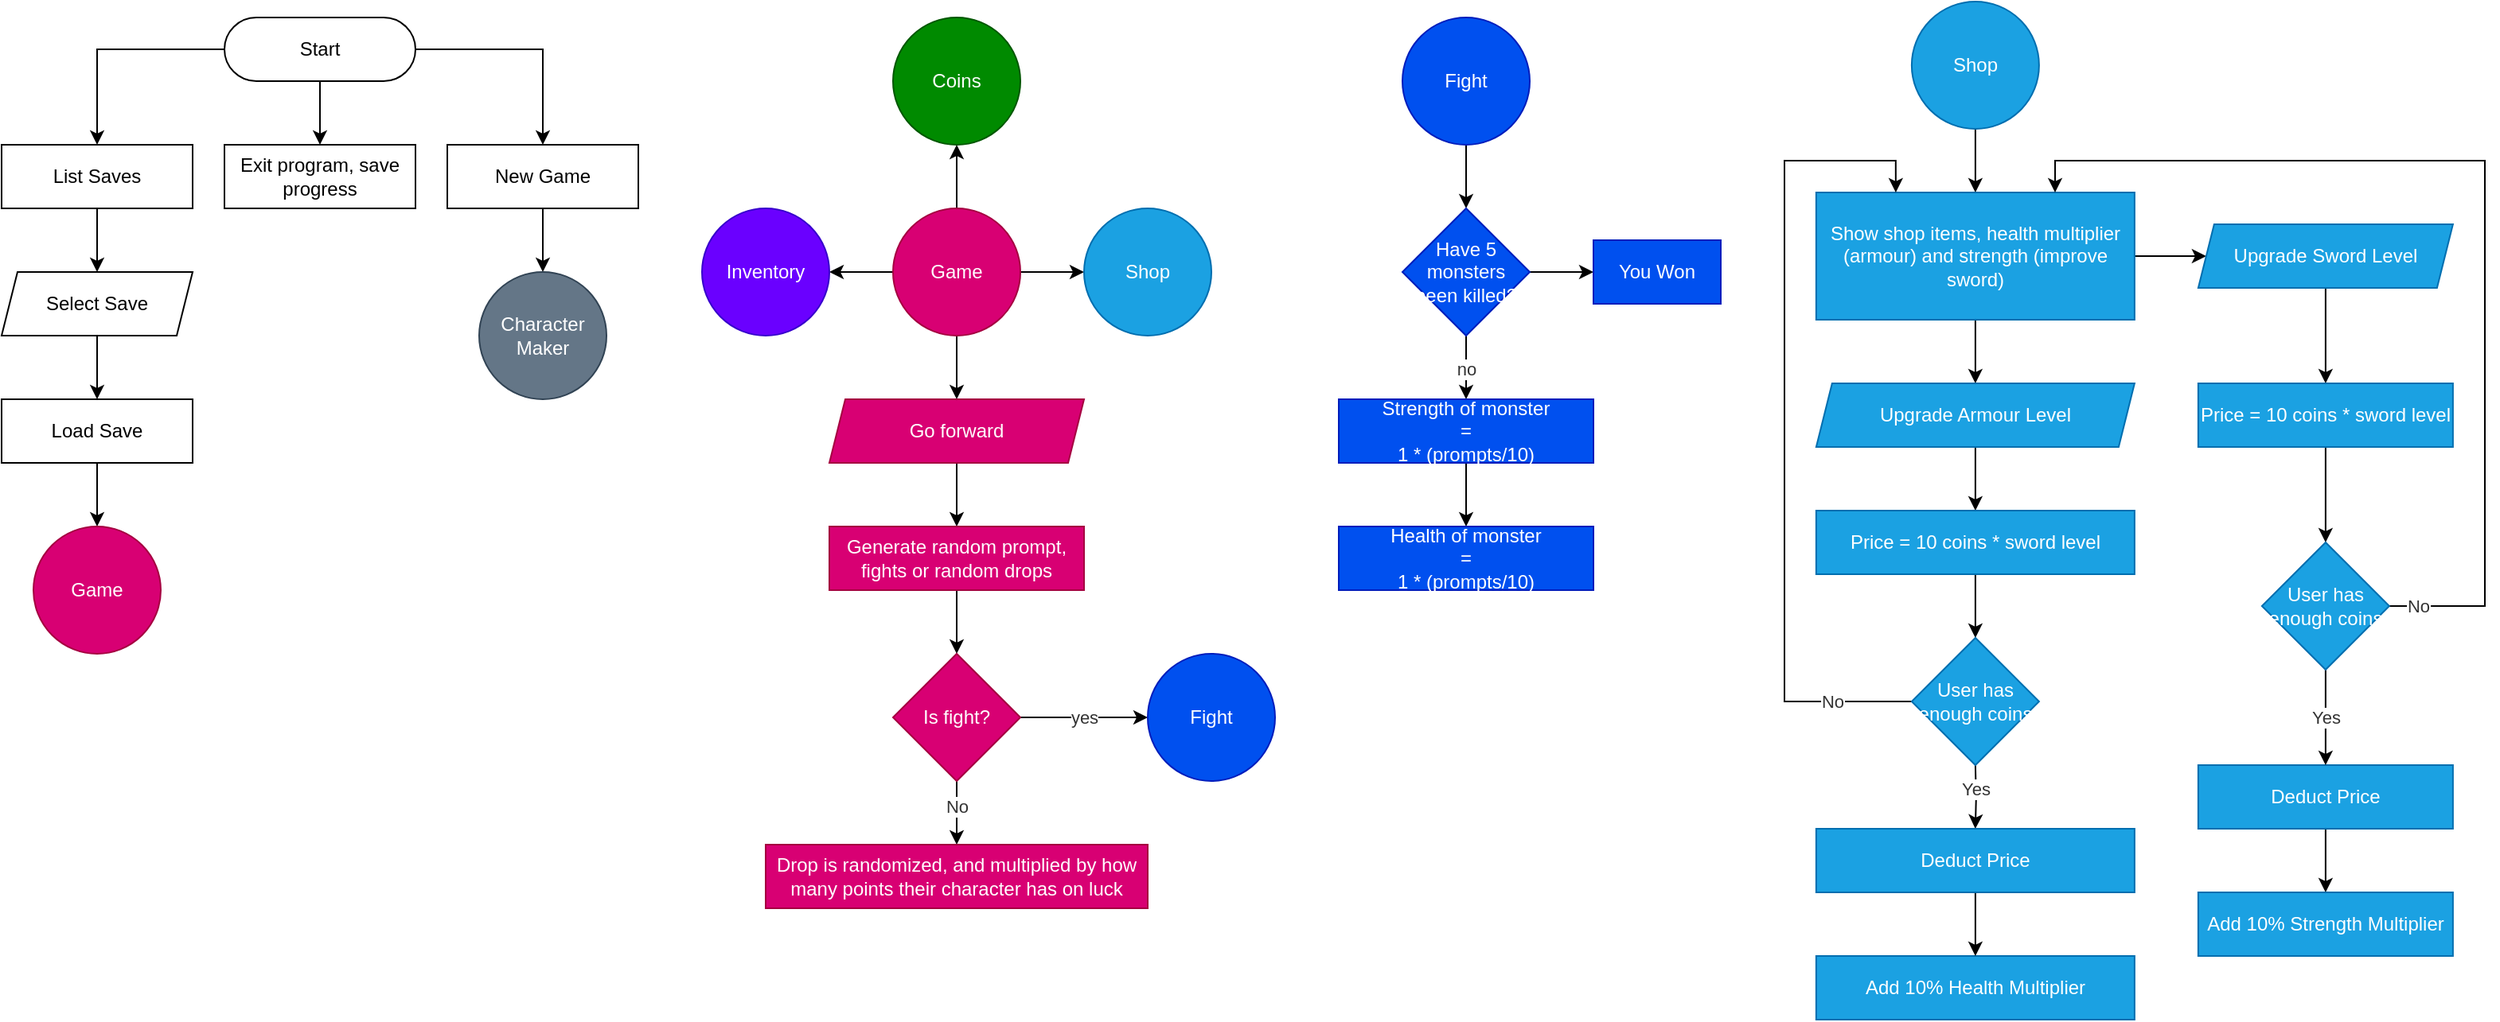 <mxfile version="20.8.20" type="github">
  <diagram id="C5RBs43oDa-KdzZeNtuy" name="Page-1">
    <mxGraphModel dx="2049" dy="1144" grid="1" gridSize="10" guides="1" tooltips="1" connect="1" arrows="1" fold="1" page="1" pageScale="1" pageWidth="1600" pageHeight="900" math="0" shadow="0">
      <root>
        <mxCell id="WIyWlLk6GJQsqaUBKTNV-0" />
        <mxCell id="WIyWlLk6GJQsqaUBKTNV-1" parent="WIyWlLk6GJQsqaUBKTNV-0" />
        <mxCell id="jbQOFpMAkAd9IMdo7Waa-22" value="" style="edgeStyle=orthogonalEdgeStyle;rounded=0;orthogonalLoop=1;jettySize=auto;html=1;fontColor=#333333;" edge="1" parent="WIyWlLk6GJQsqaUBKTNV-1" source="jbQOFpMAkAd9IMdo7Waa-4" target="jbQOFpMAkAd9IMdo7Waa-21">
          <mxGeometry relative="1" as="geometry" />
        </mxCell>
        <mxCell id="jbQOFpMAkAd9IMdo7Waa-4" value="New Game" style="whiteSpace=wrap;html=1;rounded=0;" vertex="1" parent="WIyWlLk6GJQsqaUBKTNV-1">
          <mxGeometry x="300" y="120" width="120" height="40" as="geometry" />
        </mxCell>
        <mxCell id="jbQOFpMAkAd9IMdo7Waa-29" value="" style="edgeStyle=orthogonalEdgeStyle;rounded=0;orthogonalLoop=1;jettySize=auto;html=1;fontColor=#333333;" edge="1" parent="WIyWlLk6GJQsqaUBKTNV-1" source="jbQOFpMAkAd9IMdo7Waa-8" target="jbQOFpMAkAd9IMdo7Waa-27">
          <mxGeometry relative="1" as="geometry" />
        </mxCell>
        <mxCell id="jbQOFpMAkAd9IMdo7Waa-8" value="List Saves" style="whiteSpace=wrap;html=1;rounded=0;" vertex="1" parent="WIyWlLk6GJQsqaUBKTNV-1">
          <mxGeometry x="20" y="120" width="120" height="40" as="geometry" />
        </mxCell>
        <mxCell id="jbQOFpMAkAd9IMdo7Waa-25" value="" style="edgeStyle=orthogonalEdgeStyle;rounded=0;orthogonalLoop=1;jettySize=auto;html=1;fontColor=#333333;" edge="1" parent="WIyWlLk6GJQsqaUBKTNV-1" source="jbQOFpMAkAd9IMdo7Waa-12" target="jbQOFpMAkAd9IMdo7Waa-24">
          <mxGeometry relative="1" as="geometry" />
        </mxCell>
        <mxCell id="jbQOFpMAkAd9IMdo7Waa-12" value="Load Save" style="whiteSpace=wrap;html=1;rounded=0;" vertex="1" parent="WIyWlLk6GJQsqaUBKTNV-1">
          <mxGeometry x="20" y="280" width="120" height="40" as="geometry" />
        </mxCell>
        <mxCell id="jbQOFpMAkAd9IMdo7Waa-21" value="Character Maker" style="ellipse;whiteSpace=wrap;html=1;rounded=1;fillColor=#647687;strokeColor=#314354;fontColor=#ffffff;" vertex="1" parent="WIyWlLk6GJQsqaUBKTNV-1">
          <mxGeometry x="320" y="200" width="80" height="80" as="geometry" />
        </mxCell>
        <mxCell id="jbQOFpMAkAd9IMdo7Waa-24" value="Game" style="ellipse;whiteSpace=wrap;html=1;rounded=1;fillColor=#d80073;strokeColor=#A50040;fontColor=#ffffff;" vertex="1" parent="WIyWlLk6GJQsqaUBKTNV-1">
          <mxGeometry x="40" y="360" width="80" height="80" as="geometry" />
        </mxCell>
        <mxCell id="jbQOFpMAkAd9IMdo7Waa-30" value="" style="edgeStyle=orthogonalEdgeStyle;rounded=0;orthogonalLoop=1;jettySize=auto;html=1;fontColor=#333333;" edge="1" parent="WIyWlLk6GJQsqaUBKTNV-1" source="jbQOFpMAkAd9IMdo7Waa-27" target="jbQOFpMAkAd9IMdo7Waa-12">
          <mxGeometry relative="1" as="geometry" />
        </mxCell>
        <mxCell id="jbQOFpMAkAd9IMdo7Waa-27" value="Select Save" style="shape=parallelogram;perimeter=parallelogramPerimeter;whiteSpace=wrap;html=1;fixedSize=1;size=10;" vertex="1" parent="WIyWlLk6GJQsqaUBKTNV-1">
          <mxGeometry x="20" y="200" width="120" height="40" as="geometry" />
        </mxCell>
        <mxCell id="jbQOFpMAkAd9IMdo7Waa-36" value="" style="edgeStyle=orthogonalEdgeStyle;rounded=0;orthogonalLoop=1;jettySize=auto;html=1;fontColor=#333333;entryX=0.5;entryY=0;entryDx=0;entryDy=0;" edge="1" parent="WIyWlLk6GJQsqaUBKTNV-1" source="jbQOFpMAkAd9IMdo7Waa-33" target="jbQOFpMAkAd9IMdo7Waa-4">
          <mxGeometry relative="1" as="geometry">
            <mxPoint x="400" y="80" as="targetPoint" />
          </mxGeometry>
        </mxCell>
        <mxCell id="jbQOFpMAkAd9IMdo7Waa-37" style="edgeStyle=orthogonalEdgeStyle;rounded=0;orthogonalLoop=1;jettySize=auto;html=1;exitX=0;exitY=0.5;exitDx=0;exitDy=0;entryX=0.5;entryY=0;entryDx=0;entryDy=0;fontColor=#333333;" edge="1" parent="WIyWlLk6GJQsqaUBKTNV-1" source="jbQOFpMAkAd9IMdo7Waa-33" target="jbQOFpMAkAd9IMdo7Waa-8">
          <mxGeometry relative="1" as="geometry" />
        </mxCell>
        <mxCell id="jbQOFpMAkAd9IMdo7Waa-84" value="" style="edgeStyle=orthogonalEdgeStyle;rounded=0;orthogonalLoop=1;jettySize=auto;html=1;fontColor=#333333;" edge="1" parent="WIyWlLk6GJQsqaUBKTNV-1" source="jbQOFpMAkAd9IMdo7Waa-33" target="jbQOFpMAkAd9IMdo7Waa-83">
          <mxGeometry relative="1" as="geometry" />
        </mxCell>
        <mxCell id="jbQOFpMAkAd9IMdo7Waa-33" value="Start" style="rounded=1;whiteSpace=wrap;html=1;arcSize=50;" vertex="1" parent="WIyWlLk6GJQsqaUBKTNV-1">
          <mxGeometry x="160" y="40" width="120" height="40" as="geometry" />
        </mxCell>
        <mxCell id="jbQOFpMAkAd9IMdo7Waa-51" value="" style="edgeStyle=orthogonalEdgeStyle;rounded=0;orthogonalLoop=1;jettySize=auto;html=1;fontColor=#333333;" edge="1" parent="WIyWlLk6GJQsqaUBKTNV-1" source="jbQOFpMAkAd9IMdo7Waa-41" target="jbQOFpMAkAd9IMdo7Waa-50">
          <mxGeometry relative="1" as="geometry" />
        </mxCell>
        <mxCell id="jbQOFpMAkAd9IMdo7Waa-53" value="" style="edgeStyle=orthogonalEdgeStyle;rounded=0;orthogonalLoop=1;jettySize=auto;html=1;fontColor=#333333;" edge="1" parent="WIyWlLk6GJQsqaUBKTNV-1" source="jbQOFpMAkAd9IMdo7Waa-41" target="jbQOFpMAkAd9IMdo7Waa-52">
          <mxGeometry relative="1" as="geometry" />
        </mxCell>
        <mxCell id="jbQOFpMAkAd9IMdo7Waa-61" value="" style="edgeStyle=orthogonalEdgeStyle;rounded=0;orthogonalLoop=1;jettySize=auto;html=1;fontColor=#333333;" edge="1" parent="WIyWlLk6GJQsqaUBKTNV-1" source="jbQOFpMAkAd9IMdo7Waa-41" target="jbQOFpMAkAd9IMdo7Waa-60">
          <mxGeometry relative="1" as="geometry" />
        </mxCell>
        <mxCell id="jbQOFpMAkAd9IMdo7Waa-62" value="" style="edgeStyle=orthogonalEdgeStyle;rounded=0;orthogonalLoop=1;jettySize=auto;html=1;fontColor=#333333;" edge="1" parent="WIyWlLk6GJQsqaUBKTNV-1" source="jbQOFpMAkAd9IMdo7Waa-41" target="jbQOFpMAkAd9IMdo7Waa-54">
          <mxGeometry relative="1" as="geometry" />
        </mxCell>
        <mxCell id="jbQOFpMAkAd9IMdo7Waa-41" value="Game" style="ellipse;whiteSpace=wrap;html=1;rounded=1;fillColor=#d80073;strokeColor=#A50040;fontColor=#ffffff;" vertex="1" parent="WIyWlLk6GJQsqaUBKTNV-1">
          <mxGeometry x="580" y="160" width="80" height="80" as="geometry" />
        </mxCell>
        <mxCell id="jbQOFpMAkAd9IMdo7Waa-57" value="" style="edgeStyle=orthogonalEdgeStyle;rounded=0;orthogonalLoop=1;jettySize=auto;html=1;fontColor=#333333;" edge="1" parent="WIyWlLk6GJQsqaUBKTNV-1" source="jbQOFpMAkAd9IMdo7Waa-50" target="jbQOFpMAkAd9IMdo7Waa-56">
          <mxGeometry relative="1" as="geometry" />
        </mxCell>
        <mxCell id="jbQOFpMAkAd9IMdo7Waa-50" value="Go forward" style="shape=parallelogram;perimeter=parallelogramPerimeter;whiteSpace=wrap;html=1;fixedSize=1;rounded=1;arcSize=0;size=10;fillColor=#d80073;fontColor=#ffffff;strokeColor=#A50040;" vertex="1" parent="WIyWlLk6GJQsqaUBKTNV-1">
          <mxGeometry x="540" y="280" width="160" height="40" as="geometry" />
        </mxCell>
        <mxCell id="jbQOFpMAkAd9IMdo7Waa-52" value="Shop" style="ellipse;whiteSpace=wrap;html=1;rounded=1;fillColor=#1ba1e2;strokeColor=#006EAF;fontColor=#ffffff;" vertex="1" parent="WIyWlLk6GJQsqaUBKTNV-1">
          <mxGeometry x="700" y="160" width="80" height="80" as="geometry" />
        </mxCell>
        <mxCell id="jbQOFpMAkAd9IMdo7Waa-54" value="Inventory" style="ellipse;whiteSpace=wrap;html=1;rounded=1;fillColor=#6a00ff;strokeColor=#3700CC;fontColor=#ffffff;" vertex="1" parent="WIyWlLk6GJQsqaUBKTNV-1">
          <mxGeometry x="460" y="160" width="80" height="80" as="geometry" />
        </mxCell>
        <mxCell id="jbQOFpMAkAd9IMdo7Waa-64" value="" style="edgeStyle=orthogonalEdgeStyle;rounded=0;orthogonalLoop=1;jettySize=auto;html=1;fontColor=#333333;" edge="1" parent="WIyWlLk6GJQsqaUBKTNV-1" source="jbQOFpMAkAd9IMdo7Waa-56" target="jbQOFpMAkAd9IMdo7Waa-63">
          <mxGeometry relative="1" as="geometry" />
        </mxCell>
        <mxCell id="jbQOFpMAkAd9IMdo7Waa-56" value="Generate random prompt, fights or random drops" style="whiteSpace=wrap;html=1;rounded=1;arcSize=0;fillColor=#d80073;fontColor=#ffffff;strokeColor=#A50040;" vertex="1" parent="WIyWlLk6GJQsqaUBKTNV-1">
          <mxGeometry x="540" y="360" width="160" height="40" as="geometry" />
        </mxCell>
        <mxCell id="jbQOFpMAkAd9IMdo7Waa-60" value="Coins" style="ellipse;whiteSpace=wrap;html=1;rounded=1;fillColor=#008a00;strokeColor=#005700;fontColor=#ffffff;" vertex="1" parent="WIyWlLk6GJQsqaUBKTNV-1">
          <mxGeometry x="580" y="40" width="80" height="80" as="geometry" />
        </mxCell>
        <mxCell id="jbQOFpMAkAd9IMdo7Waa-66" value="" style="edgeStyle=orthogonalEdgeStyle;rounded=0;orthogonalLoop=1;jettySize=auto;html=1;fontColor=#333333;" edge="1" parent="WIyWlLk6GJQsqaUBKTNV-1" source="jbQOFpMAkAd9IMdo7Waa-63" target="jbQOFpMAkAd9IMdo7Waa-65">
          <mxGeometry relative="1" as="geometry" />
        </mxCell>
        <mxCell id="jbQOFpMAkAd9IMdo7Waa-67" value="yes" style="edgeLabel;html=1;align=center;verticalAlign=middle;resizable=0;points=[];fontColor=#333333;" vertex="1" connectable="0" parent="jbQOFpMAkAd9IMdo7Waa-66">
          <mxGeometry x="0.118" relative="1" as="geometry">
            <mxPoint x="-5" as="offset" />
          </mxGeometry>
        </mxCell>
        <mxCell id="jbQOFpMAkAd9IMdo7Waa-69" value="" style="edgeStyle=orthogonalEdgeStyle;rounded=0;orthogonalLoop=1;jettySize=auto;html=1;fontColor=#333333;" edge="1" parent="WIyWlLk6GJQsqaUBKTNV-1" source="jbQOFpMAkAd9IMdo7Waa-63" target="jbQOFpMAkAd9IMdo7Waa-68">
          <mxGeometry relative="1" as="geometry" />
        </mxCell>
        <mxCell id="jbQOFpMAkAd9IMdo7Waa-70" value="No" style="edgeLabel;html=1;align=center;verticalAlign=middle;resizable=0;points=[];fontColor=#333333;" vertex="1" connectable="0" parent="jbQOFpMAkAd9IMdo7Waa-69">
          <mxGeometry x="-0.203" relative="1" as="geometry">
            <mxPoint as="offset" />
          </mxGeometry>
        </mxCell>
        <mxCell id="jbQOFpMAkAd9IMdo7Waa-63" value="Is fight?" style="rhombus;whiteSpace=wrap;html=1;rounded=1;arcSize=0;fillColor=#d80073;fontColor=#ffffff;strokeColor=#A50040;" vertex="1" parent="WIyWlLk6GJQsqaUBKTNV-1">
          <mxGeometry x="580" y="440" width="80" height="80" as="geometry" />
        </mxCell>
        <mxCell id="jbQOFpMAkAd9IMdo7Waa-65" value="Fight" style="ellipse;whiteSpace=wrap;html=1;rounded=1;arcSize=0;fillColor=#0050ef;strokeColor=#001DBC;fontColor=#ffffff;" vertex="1" parent="WIyWlLk6GJQsqaUBKTNV-1">
          <mxGeometry x="740" y="440" width="80" height="80" as="geometry" />
        </mxCell>
        <mxCell id="jbQOFpMAkAd9IMdo7Waa-68" value="Drop is randomized, and multiplied by how many points their character has on luck" style="whiteSpace=wrap;html=1;rounded=1;arcSize=0;fillColor=#d80073;fontColor=#ffffff;strokeColor=#A50040;" vertex="1" parent="WIyWlLk6GJQsqaUBKTNV-1">
          <mxGeometry x="500" y="560" width="240" height="40" as="geometry" />
        </mxCell>
        <mxCell id="jbQOFpMAkAd9IMdo7Waa-76" value="" style="edgeStyle=orthogonalEdgeStyle;rounded=0;orthogonalLoop=1;jettySize=auto;html=1;fontColor=#333333;" edge="1" parent="WIyWlLk6GJQsqaUBKTNV-1" source="jbQOFpMAkAd9IMdo7Waa-72" target="jbQOFpMAkAd9IMdo7Waa-75">
          <mxGeometry relative="1" as="geometry" />
        </mxCell>
        <mxCell id="jbQOFpMAkAd9IMdo7Waa-72" value="Fight" style="ellipse;whiteSpace=wrap;html=1;rounded=1;arcSize=0;fillColor=#0050ef;strokeColor=#001DBC;fontColor=#ffffff;" vertex="1" parent="WIyWlLk6GJQsqaUBKTNV-1">
          <mxGeometry x="900" y="40" width="80" height="80" as="geometry" />
        </mxCell>
        <mxCell id="jbQOFpMAkAd9IMdo7Waa-88" value="" style="edgeStyle=orthogonalEdgeStyle;rounded=0;orthogonalLoop=1;jettySize=auto;html=1;fontColor=#333333;" edge="1" parent="WIyWlLk6GJQsqaUBKTNV-1" source="jbQOFpMAkAd9IMdo7Waa-75" target="jbQOFpMAkAd9IMdo7Waa-87">
          <mxGeometry relative="1" as="geometry" />
        </mxCell>
        <mxCell id="jbQOFpMAkAd9IMdo7Waa-95" value="no" style="edgeLabel;html=1;align=center;verticalAlign=middle;resizable=0;points=[];fontColor=#333333;" vertex="1" connectable="0" parent="jbQOFpMAkAd9IMdo7Waa-88">
          <mxGeometry x="-0.031" relative="1" as="geometry">
            <mxPoint y="1" as="offset" />
          </mxGeometry>
        </mxCell>
        <mxCell id="jbQOFpMAkAd9IMdo7Waa-101" value="" style="edgeStyle=orthogonalEdgeStyle;rounded=0;orthogonalLoop=1;jettySize=auto;html=1;fontColor=#333333;" edge="1" parent="WIyWlLk6GJQsqaUBKTNV-1" source="jbQOFpMAkAd9IMdo7Waa-75" target="jbQOFpMAkAd9IMdo7Waa-77">
          <mxGeometry relative="1" as="geometry" />
        </mxCell>
        <mxCell id="jbQOFpMAkAd9IMdo7Waa-75" value="Have 5 monsters been killed?" style="rhombus;whiteSpace=wrap;html=1;fillColor=#0050ef;strokeColor=#001DBC;fontColor=#ffffff;rounded=1;arcSize=0;" vertex="1" parent="WIyWlLk6GJQsqaUBKTNV-1">
          <mxGeometry x="900" y="160" width="80" height="80" as="geometry" />
        </mxCell>
        <mxCell id="jbQOFpMAkAd9IMdo7Waa-77" value="You Won" style="whiteSpace=wrap;html=1;fillColor=#0050ef;strokeColor=#001DBC;fontColor=#ffffff;rounded=1;arcSize=0;" vertex="1" parent="WIyWlLk6GJQsqaUBKTNV-1">
          <mxGeometry x="1020" y="180" width="80" height="40" as="geometry" />
        </mxCell>
        <mxCell id="jbQOFpMAkAd9IMdo7Waa-83" value="Exit program, save progress" style="rounded=1;whiteSpace=wrap;html=1;arcSize=0;" vertex="1" parent="WIyWlLk6GJQsqaUBKTNV-1">
          <mxGeometry x="160" y="120" width="120" height="40" as="geometry" />
        </mxCell>
        <mxCell id="jbQOFpMAkAd9IMdo7Waa-93" value="" style="edgeStyle=orthogonalEdgeStyle;rounded=0;orthogonalLoop=1;jettySize=auto;html=1;fontColor=#333333;" edge="1" parent="WIyWlLk6GJQsqaUBKTNV-1" source="jbQOFpMAkAd9IMdo7Waa-87" target="jbQOFpMAkAd9IMdo7Waa-92">
          <mxGeometry relative="1" as="geometry" />
        </mxCell>
        <mxCell id="jbQOFpMAkAd9IMdo7Waa-87" value="Strength of monster&lt;br&gt;=&lt;br&gt;1 * (prompts/10)" style="whiteSpace=wrap;html=1;fillColor=#0050ef;strokeColor=#001DBC;fontColor=#ffffff;rounded=1;arcSize=0;" vertex="1" parent="WIyWlLk6GJQsqaUBKTNV-1">
          <mxGeometry x="860" y="280" width="160" height="40" as="geometry" />
        </mxCell>
        <mxCell id="jbQOFpMAkAd9IMdo7Waa-92" value="Health of monster&lt;br&gt;=&lt;br&gt;1 * (prompts/10)" style="whiteSpace=wrap;html=1;fillColor=#0050ef;strokeColor=#001DBC;fontColor=#ffffff;rounded=1;arcSize=0;" vertex="1" parent="WIyWlLk6GJQsqaUBKTNV-1">
          <mxGeometry x="860" y="360" width="160" height="40" as="geometry" />
        </mxCell>
        <mxCell id="jbQOFpMAkAd9IMdo7Waa-98" value="" style="edgeStyle=orthogonalEdgeStyle;rounded=0;orthogonalLoop=1;jettySize=auto;html=1;fontColor=#333333;" edge="1" parent="WIyWlLk6GJQsqaUBKTNV-1" source="jbQOFpMAkAd9IMdo7Waa-96" target="jbQOFpMAkAd9IMdo7Waa-97">
          <mxGeometry relative="1" as="geometry" />
        </mxCell>
        <mxCell id="jbQOFpMAkAd9IMdo7Waa-96" value="Shop" style="ellipse;whiteSpace=wrap;html=1;rounded=1;fillColor=#1ba1e2;strokeColor=#006EAF;fontColor=#ffffff;" vertex="1" parent="WIyWlLk6GJQsqaUBKTNV-1">
          <mxGeometry x="1219.94" y="30" width="80" height="80" as="geometry" />
        </mxCell>
        <mxCell id="jbQOFpMAkAd9IMdo7Waa-112" value="" style="edgeStyle=orthogonalEdgeStyle;rounded=0;orthogonalLoop=1;jettySize=auto;html=1;fontColor=#333333;" edge="1" parent="WIyWlLk6GJQsqaUBKTNV-1" source="jbQOFpMAkAd9IMdo7Waa-97" target="jbQOFpMAkAd9IMdo7Waa-110">
          <mxGeometry relative="1" as="geometry" />
        </mxCell>
        <mxCell id="jbQOFpMAkAd9IMdo7Waa-113" value="" style="edgeStyle=orthogonalEdgeStyle;rounded=0;orthogonalLoop=1;jettySize=auto;html=1;fontColor=#333333;" edge="1" parent="WIyWlLk6GJQsqaUBKTNV-1" source="jbQOFpMAkAd9IMdo7Waa-97" target="jbQOFpMAkAd9IMdo7Waa-104">
          <mxGeometry relative="1" as="geometry" />
        </mxCell>
        <mxCell id="jbQOFpMAkAd9IMdo7Waa-97" value="Show shop items, health multiplier (armour) and strength (improve sword)" style="whiteSpace=wrap;html=1;fillColor=#1ba1e2;strokeColor=#006EAF;fontColor=#ffffff;rounded=1;arcSize=0;" vertex="1" parent="WIyWlLk6GJQsqaUBKTNV-1">
          <mxGeometry x="1159.94" y="150" width="200" height="80" as="geometry" />
        </mxCell>
        <mxCell id="jbQOFpMAkAd9IMdo7Waa-107" value="" style="edgeStyle=orthogonalEdgeStyle;rounded=0;orthogonalLoop=1;jettySize=auto;html=1;fontColor=#333333;" edge="1" parent="WIyWlLk6GJQsqaUBKTNV-1" source="jbQOFpMAkAd9IMdo7Waa-104" target="jbQOFpMAkAd9IMdo7Waa-106">
          <mxGeometry relative="1" as="geometry" />
        </mxCell>
        <mxCell id="jbQOFpMAkAd9IMdo7Waa-104" value="Upgrade Sword Level" style="shape=parallelogram;perimeter=parallelogramPerimeter;whiteSpace=wrap;html=1;fixedSize=1;fillColor=#1ba1e2;strokeColor=#006EAF;fontColor=#ffffff;rounded=1;arcSize=0;size=10;" vertex="1" parent="WIyWlLk6GJQsqaUBKTNV-1">
          <mxGeometry x="1399.94" y="170" width="160" height="40" as="geometry" />
        </mxCell>
        <mxCell id="jbQOFpMAkAd9IMdo7Waa-131" value="" style="edgeStyle=orthogonalEdgeStyle;rounded=0;orthogonalLoop=1;jettySize=auto;html=1;fontColor=#333333;" edge="1" parent="WIyWlLk6GJQsqaUBKTNV-1" source="jbQOFpMAkAd9IMdo7Waa-106" target="jbQOFpMAkAd9IMdo7Waa-130">
          <mxGeometry relative="1" as="geometry" />
        </mxCell>
        <mxCell id="jbQOFpMAkAd9IMdo7Waa-106" value="Price = 10 coins * sword level" style="whiteSpace=wrap;html=1;fillColor=#1ba1e2;strokeColor=#006EAF;fontColor=#ffffff;rounded=1;arcSize=0;" vertex="1" parent="WIyWlLk6GJQsqaUBKTNV-1">
          <mxGeometry x="1399.94" y="270" width="160" height="40" as="geometry" />
        </mxCell>
        <mxCell id="jbQOFpMAkAd9IMdo7Waa-109" value="" style="edgeStyle=orthogonalEdgeStyle;rounded=0;orthogonalLoop=1;jettySize=auto;html=1;fontColor=#333333;" edge="1" parent="WIyWlLk6GJQsqaUBKTNV-1" source="jbQOFpMAkAd9IMdo7Waa-110" target="jbQOFpMAkAd9IMdo7Waa-111">
          <mxGeometry relative="1" as="geometry" />
        </mxCell>
        <mxCell id="jbQOFpMAkAd9IMdo7Waa-110" value="Upgrade Armour Level" style="shape=parallelogram;perimeter=parallelogramPerimeter;whiteSpace=wrap;html=1;fixedSize=1;fillColor=#1ba1e2;strokeColor=#006EAF;fontColor=#ffffff;rounded=1;arcSize=0;size=10;" vertex="1" parent="WIyWlLk6GJQsqaUBKTNV-1">
          <mxGeometry x="1159.94" y="270" width="200" height="40" as="geometry" />
        </mxCell>
        <mxCell id="jbQOFpMAkAd9IMdo7Waa-123" value="" style="edgeStyle=orthogonalEdgeStyle;rounded=0;orthogonalLoop=1;jettySize=auto;html=1;fontColor=#333333;" edge="1" parent="WIyWlLk6GJQsqaUBKTNV-1" target="jbQOFpMAkAd9IMdo7Waa-122">
          <mxGeometry relative="1" as="geometry">
            <mxPoint x="1259.94" y="510" as="sourcePoint" />
          </mxGeometry>
        </mxCell>
        <mxCell id="jbQOFpMAkAd9IMdo7Waa-135" value="Yes" style="edgeLabel;html=1;align=center;verticalAlign=middle;resizable=0;points=[];fontColor=#333333;" vertex="1" connectable="0" parent="jbQOFpMAkAd9IMdo7Waa-123">
          <mxGeometry x="-0.269" y="-1" relative="1" as="geometry">
            <mxPoint as="offset" />
          </mxGeometry>
        </mxCell>
        <mxCell id="jbQOFpMAkAd9IMdo7Waa-126" value="" style="edgeStyle=orthogonalEdgeStyle;rounded=0;orthogonalLoop=1;jettySize=auto;html=1;fontColor=#333333;" edge="1" parent="WIyWlLk6GJQsqaUBKTNV-1" source="jbQOFpMAkAd9IMdo7Waa-111" target="jbQOFpMAkAd9IMdo7Waa-125">
          <mxGeometry relative="1" as="geometry" />
        </mxCell>
        <mxCell id="jbQOFpMAkAd9IMdo7Waa-111" value="Price = 10 coins * sword level" style="whiteSpace=wrap;html=1;fillColor=#1ba1e2;strokeColor=#006EAF;fontColor=#ffffff;rounded=1;arcSize=0;" vertex="1" parent="WIyWlLk6GJQsqaUBKTNV-1">
          <mxGeometry x="1159.94" y="350" width="200" height="40" as="geometry" />
        </mxCell>
        <mxCell id="jbQOFpMAkAd9IMdo7Waa-119" value="" style="edgeStyle=orthogonalEdgeStyle;rounded=0;orthogonalLoop=1;jettySize=auto;html=1;fontColor=#333333;" edge="1" parent="WIyWlLk6GJQsqaUBKTNV-1" source="jbQOFpMAkAd9IMdo7Waa-116" target="jbQOFpMAkAd9IMdo7Waa-118">
          <mxGeometry relative="1" as="geometry" />
        </mxCell>
        <mxCell id="jbQOFpMAkAd9IMdo7Waa-116" value="Deduct Price" style="whiteSpace=wrap;html=1;fillColor=#1ba1e2;strokeColor=#006EAF;fontColor=#ffffff;rounded=1;arcSize=0;" vertex="1" parent="WIyWlLk6GJQsqaUBKTNV-1">
          <mxGeometry x="1399.94" y="510" width="160" height="40" as="geometry" />
        </mxCell>
        <mxCell id="jbQOFpMAkAd9IMdo7Waa-118" value="Add 10% Strength Multiplier" style="whiteSpace=wrap;html=1;fillColor=#1ba1e2;strokeColor=#006EAF;fontColor=#ffffff;rounded=1;arcSize=0;" vertex="1" parent="WIyWlLk6GJQsqaUBKTNV-1">
          <mxGeometry x="1399.94" y="590" width="160" height="40" as="geometry" />
        </mxCell>
        <mxCell id="jbQOFpMAkAd9IMdo7Waa-120" value="Add 10% Health Multiplier" style="whiteSpace=wrap;html=1;fillColor=#1ba1e2;strokeColor=#006EAF;fontColor=#ffffff;rounded=1;arcSize=0;" vertex="1" parent="WIyWlLk6GJQsqaUBKTNV-1">
          <mxGeometry x="1159.94" y="630" width="200" height="40" as="geometry" />
        </mxCell>
        <mxCell id="jbQOFpMAkAd9IMdo7Waa-124" value="" style="edgeStyle=orthogonalEdgeStyle;rounded=0;orthogonalLoop=1;jettySize=auto;html=1;fontColor=#333333;" edge="1" parent="WIyWlLk6GJQsqaUBKTNV-1" source="jbQOFpMAkAd9IMdo7Waa-122" target="jbQOFpMAkAd9IMdo7Waa-120">
          <mxGeometry relative="1" as="geometry" />
        </mxCell>
        <mxCell id="jbQOFpMAkAd9IMdo7Waa-122" value="Deduct Price" style="whiteSpace=wrap;html=1;fillColor=#1ba1e2;strokeColor=#006EAF;fontColor=#ffffff;rounded=1;arcSize=0;" vertex="1" parent="WIyWlLk6GJQsqaUBKTNV-1">
          <mxGeometry x="1159.94" y="550" width="200" height="40" as="geometry" />
        </mxCell>
        <mxCell id="jbQOFpMAkAd9IMdo7Waa-129" value="" style="edgeStyle=orthogonalEdgeStyle;rounded=0;orthogonalLoop=1;jettySize=auto;html=1;fontColor=#333333;entryX=0.25;entryY=0;entryDx=0;entryDy=0;" edge="1" parent="WIyWlLk6GJQsqaUBKTNV-1" source="jbQOFpMAkAd9IMdo7Waa-125" target="jbQOFpMAkAd9IMdo7Waa-97">
          <mxGeometry relative="1" as="geometry">
            <mxPoint x="1160" y="190" as="targetPoint" />
            <Array as="points">
              <mxPoint x="1140" y="470" />
              <mxPoint x="1140" y="130" />
              <mxPoint x="1210" y="130" />
            </Array>
          </mxGeometry>
        </mxCell>
        <mxCell id="jbQOFpMAkAd9IMdo7Waa-134" value="No" style="edgeLabel;html=1;align=center;verticalAlign=middle;resizable=0;points=[];fontColor=#333333;" vertex="1" connectable="0" parent="jbQOFpMAkAd9IMdo7Waa-129">
          <mxGeometry x="-0.801" relative="1" as="geometry">
            <mxPoint as="offset" />
          </mxGeometry>
        </mxCell>
        <mxCell id="jbQOFpMAkAd9IMdo7Waa-125" value="User has enough coins" style="rhombus;whiteSpace=wrap;html=1;fillColor=#1ba1e2;strokeColor=#006EAF;fontColor=#ffffff;rounded=1;arcSize=0;" vertex="1" parent="WIyWlLk6GJQsqaUBKTNV-1">
          <mxGeometry x="1219.94" y="430" width="80" height="80" as="geometry" />
        </mxCell>
        <mxCell id="jbQOFpMAkAd9IMdo7Waa-132" value="" style="edgeStyle=orthogonalEdgeStyle;rounded=0;orthogonalLoop=1;jettySize=auto;html=1;fontColor=#333333;" edge="1" parent="WIyWlLk6GJQsqaUBKTNV-1" source="jbQOFpMAkAd9IMdo7Waa-130" target="jbQOFpMAkAd9IMdo7Waa-116">
          <mxGeometry relative="1" as="geometry" />
        </mxCell>
        <mxCell id="jbQOFpMAkAd9IMdo7Waa-137" value="Yes" style="edgeLabel;html=1;align=center;verticalAlign=middle;resizable=0;points=[];fontColor=#333333;" vertex="1" connectable="0" parent="jbQOFpMAkAd9IMdo7Waa-132">
          <mxGeometry x="0.255" y="-2" relative="1" as="geometry">
            <mxPoint x="2" y="-8" as="offset" />
          </mxGeometry>
        </mxCell>
        <mxCell id="jbQOFpMAkAd9IMdo7Waa-133" style="edgeStyle=orthogonalEdgeStyle;rounded=0;orthogonalLoop=1;jettySize=auto;html=1;exitX=1;exitY=0.5;exitDx=0;exitDy=0;fontColor=#333333;" edge="1" parent="WIyWlLk6GJQsqaUBKTNV-1" source="jbQOFpMAkAd9IMdo7Waa-130">
          <mxGeometry relative="1" as="geometry">
            <mxPoint x="1310" y="150" as="targetPoint" />
            <Array as="points">
              <mxPoint x="1580" y="410" />
              <mxPoint x="1580" y="130" />
              <mxPoint x="1310" y="130" />
              <mxPoint x="1310" y="150" />
            </Array>
          </mxGeometry>
        </mxCell>
        <mxCell id="jbQOFpMAkAd9IMdo7Waa-136" value="No" style="edgeLabel;html=1;align=center;verticalAlign=middle;resizable=0;points=[];fontColor=#333333;" vertex="1" connectable="0" parent="jbQOFpMAkAd9IMdo7Waa-133">
          <mxGeometry x="-0.943" relative="1" as="geometry">
            <mxPoint as="offset" />
          </mxGeometry>
        </mxCell>
        <mxCell id="jbQOFpMAkAd9IMdo7Waa-130" value="User has enough coins" style="rhombus;whiteSpace=wrap;html=1;fillColor=#1ba1e2;strokeColor=#006EAF;fontColor=#ffffff;rounded=1;arcSize=0;" vertex="1" parent="WIyWlLk6GJQsqaUBKTNV-1">
          <mxGeometry x="1439.94" y="370" width="80" height="80" as="geometry" />
        </mxCell>
      </root>
    </mxGraphModel>
  </diagram>
</mxfile>
